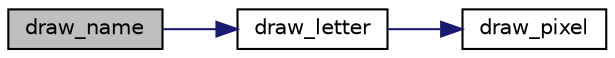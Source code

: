 digraph "draw_name"
{
 // LATEX_PDF_SIZE
  edge [fontname="Helvetica",fontsize="10",labelfontname="Helvetica",labelfontsize="10"];
  node [fontname="Helvetica",fontsize="10",shape=record];
  rankdir="LR";
  Node1 [label="draw_name",height=0.2,width=0.4,color="black", fillcolor="grey75", style="filled", fontcolor="black",tooltip="Draws the name of a player (username)"];
  Node1 -> Node2 [color="midnightblue",fontsize="10",style="solid"];
  Node2 [label="draw_letter",height=0.2,width=0.4,color="black", fillcolor="white", style="filled",URL="$vc_8c.html#afbd4aed1170f23b5f48dddd79a957b33",tooltip="Draws a letter on the screen."];
  Node2 -> Node3 [color="midnightblue",fontsize="10",style="solid"];
  Node3 [label="draw_pixel",height=0.2,width=0.4,color="black", fillcolor="white", style="filled",URL="$vc_8c.html#a82c7d64d78290967cdb6c47aefe16b78",tooltip="Draw a pixel on the screen."];
}
